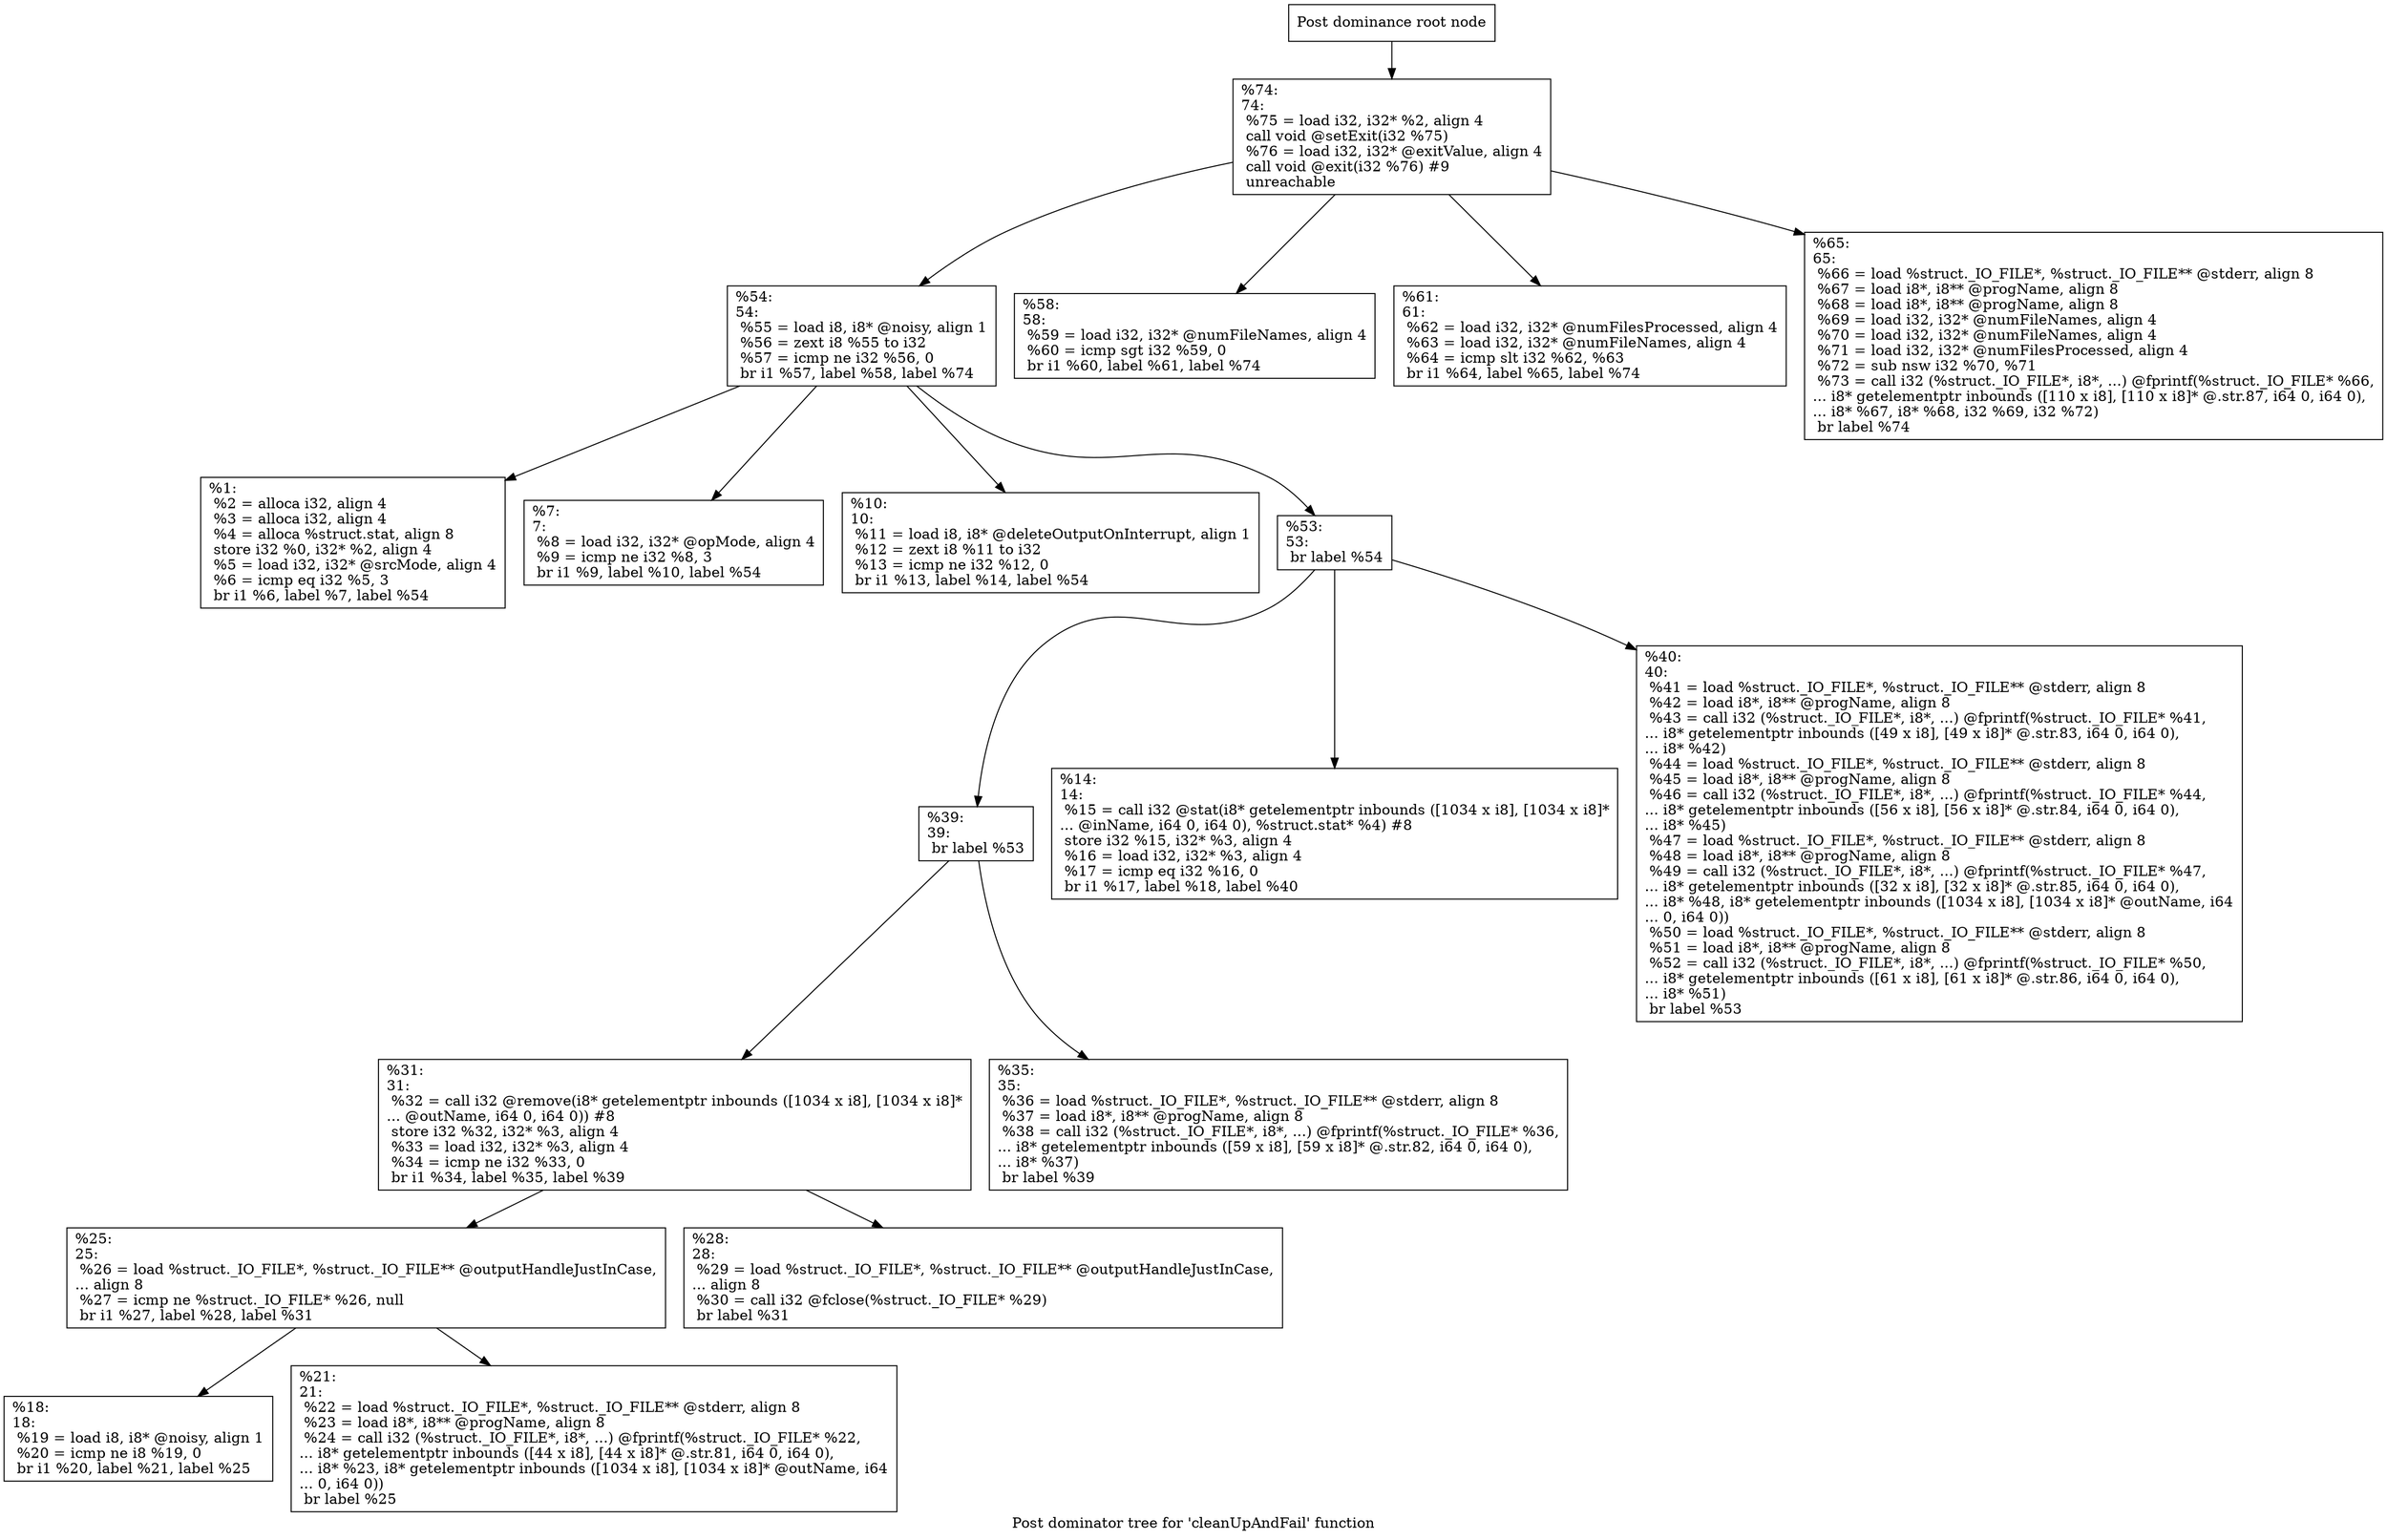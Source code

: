 digraph "Post dominator tree for 'cleanUpAndFail' function" {
	label="Post dominator tree for 'cleanUpAndFail' function";

	Node0x161d800 [shape=record,label="{Post dominance root node}"];
	Node0x161d800 -> Node0x161bc70;
	Node0x161bc70 [shape=record,label="{%74:\l74:                                               \l  %75 = load i32, i32* %2, align 4\l  call void @setExit(i32 %75)\l  %76 = load i32, i32* @exitValue, align 4\l  call void @exit(i32 %76) #9\l  unreachable\l}"];
	Node0x161bc70 -> Node0x1257e20;
	Node0x161bc70 -> Node0x138b0c0;
	Node0x161bc70 -> Node0x138ed90;
	Node0x161bc70 -> Node0x137fe50;
	Node0x1257e20 [shape=record,label="{%54:\l54:                                               \l  %55 = load i8, i8* @noisy, align 1\l  %56 = zext i8 %55 to i32\l  %57 = icmp ne i32 %56, 0\l  br i1 %57, label %58, label %74\l}"];
	Node0x1257e20 -> Node0x15f8700;
	Node0x1257e20 -> Node0x138f640;
	Node0x1257e20 -> Node0x15cc560;
	Node0x1257e20 -> Node0x152e260;
	Node0x15f8700 [shape=record,label="{%1:\l  %2 = alloca i32, align 4\l  %3 = alloca i32, align 4\l  %4 = alloca %struct.stat, align 8\l  store i32 %0, i32* %2, align 4\l  %5 = load i32, i32* @srcMode, align 4\l  %6 = icmp eq i32 %5, 3\l  br i1 %6, label %7, label %54\l}"];
	Node0x138f640 [shape=record,label="{%7:\l7:                                                \l  %8 = load i32, i32* @opMode, align 4\l  %9 = icmp ne i32 %8, 3\l  br i1 %9, label %10, label %54\l}"];
	Node0x15cc560 [shape=record,label="{%10:\l10:                                               \l  %11 = load i8, i8* @deleteOutputOnInterrupt, align 1\l  %12 = zext i8 %11 to i32\l  %13 = icmp ne i32 %12, 0\l  br i1 %13, label %14, label %54\l}"];
	Node0x152e260 [shape=record,label="{%53:\l53:                                               \l  br label %54\l}"];
	Node0x152e260 -> Node0x12cdff0;
	Node0x152e260 -> Node0x1540ac0;
	Node0x152e260 -> Node0x15937c0;
	Node0x12cdff0 [shape=record,label="{%39:\l39:                                               \l  br label %53\l}"];
	Node0x12cdff0 -> Node0x15ee820;
	Node0x12cdff0 -> Node0x12baba0;
	Node0x15ee820 [shape=record,label="{%31:\l31:                                               \l  %32 = call i32 @remove(i8* getelementptr inbounds ([1034 x i8], [1034 x i8]*\l... @outName, i64 0, i64 0)) #8\l  store i32 %32, i32* %3, align 4\l  %33 = load i32, i32* %3, align 4\l  %34 = icmp ne i32 %33, 0\l  br i1 %34, label %35, label %39\l}"];
	Node0x15ee820 -> Node0x12f98d0;
	Node0x15ee820 -> Node0x12f5470;
	Node0x12f98d0 [shape=record,label="{%25:\l25:                                               \l  %26 = load %struct._IO_FILE*, %struct._IO_FILE** @outputHandleJustInCase,\l... align 8\l  %27 = icmp ne %struct._IO_FILE* %26, null\l  br i1 %27, label %28, label %31\l}"];
	Node0x12f98d0 -> Node0x127d520;
	Node0x12f98d0 -> Node0x15577f0;
	Node0x127d520 [shape=record,label="{%18:\l18:                                               \l  %19 = load i8, i8* @noisy, align 1\l  %20 = icmp ne i8 %19, 0\l  br i1 %20, label %21, label %25\l}"];
	Node0x15577f0 [shape=record,label="{%21:\l21:                                               \l  %22 = load %struct._IO_FILE*, %struct._IO_FILE** @stderr, align 8\l  %23 = load i8*, i8** @progName, align 8\l  %24 = call i32 (%struct._IO_FILE*, i8*, ...) @fprintf(%struct._IO_FILE* %22,\l... i8* getelementptr inbounds ([44 x i8], [44 x i8]* @.str.81, i64 0, i64 0),\l... i8* %23, i8* getelementptr inbounds ([1034 x i8], [1034 x i8]* @outName, i64\l... 0, i64 0))\l  br label %25\l}"];
	Node0x12f5470 [shape=record,label="{%28:\l28:                                               \l  %29 = load %struct._IO_FILE*, %struct._IO_FILE** @outputHandleJustInCase,\l... align 8\l  %30 = call i32 @fclose(%struct._IO_FILE* %29)\l  br label %31\l}"];
	Node0x12baba0 [shape=record,label="{%35:\l35:                                               \l  %36 = load %struct._IO_FILE*, %struct._IO_FILE** @stderr, align 8\l  %37 = load i8*, i8** @progName, align 8\l  %38 = call i32 (%struct._IO_FILE*, i8*, ...) @fprintf(%struct._IO_FILE* %36,\l... i8* getelementptr inbounds ([59 x i8], [59 x i8]* @.str.82, i64 0, i64 0),\l... i8* %37)\l  br label %39\l}"];
	Node0x1540ac0 [shape=record,label="{%14:\l14:                                               \l  %15 = call i32 @stat(i8* getelementptr inbounds ([1034 x i8], [1034 x i8]*\l... @inName, i64 0, i64 0), %struct.stat* %4) #8\l  store i32 %15, i32* %3, align 4\l  %16 = load i32, i32* %3, align 4\l  %17 = icmp eq i32 %16, 0\l  br i1 %17, label %18, label %40\l}"];
	Node0x15937c0 [shape=record,label="{%40:\l40:                                               \l  %41 = load %struct._IO_FILE*, %struct._IO_FILE** @stderr, align 8\l  %42 = load i8*, i8** @progName, align 8\l  %43 = call i32 (%struct._IO_FILE*, i8*, ...) @fprintf(%struct._IO_FILE* %41,\l... i8* getelementptr inbounds ([49 x i8], [49 x i8]* @.str.83, i64 0, i64 0),\l... i8* %42)\l  %44 = load %struct._IO_FILE*, %struct._IO_FILE** @stderr, align 8\l  %45 = load i8*, i8** @progName, align 8\l  %46 = call i32 (%struct._IO_FILE*, i8*, ...) @fprintf(%struct._IO_FILE* %44,\l... i8* getelementptr inbounds ([56 x i8], [56 x i8]* @.str.84, i64 0, i64 0),\l... i8* %45)\l  %47 = load %struct._IO_FILE*, %struct._IO_FILE** @stderr, align 8\l  %48 = load i8*, i8** @progName, align 8\l  %49 = call i32 (%struct._IO_FILE*, i8*, ...) @fprintf(%struct._IO_FILE* %47,\l... i8* getelementptr inbounds ([32 x i8], [32 x i8]* @.str.85, i64 0, i64 0),\l... i8* %48, i8* getelementptr inbounds ([1034 x i8], [1034 x i8]* @outName, i64\l... 0, i64 0))\l  %50 = load %struct._IO_FILE*, %struct._IO_FILE** @stderr, align 8\l  %51 = load i8*, i8** @progName, align 8\l  %52 = call i32 (%struct._IO_FILE*, i8*, ...) @fprintf(%struct._IO_FILE* %50,\l... i8* getelementptr inbounds ([61 x i8], [61 x i8]* @.str.86, i64 0, i64 0),\l... i8* %51)\l  br label %53\l}"];
	Node0x138b0c0 [shape=record,label="{%58:\l58:                                               \l  %59 = load i32, i32* @numFileNames, align 4\l  %60 = icmp sgt i32 %59, 0\l  br i1 %60, label %61, label %74\l}"];
	Node0x138ed90 [shape=record,label="{%61:\l61:                                               \l  %62 = load i32, i32* @numFilesProcessed, align 4\l  %63 = load i32, i32* @numFileNames, align 4\l  %64 = icmp slt i32 %62, %63\l  br i1 %64, label %65, label %74\l}"];
	Node0x137fe50 [shape=record,label="{%65:\l65:                                               \l  %66 = load %struct._IO_FILE*, %struct._IO_FILE** @stderr, align 8\l  %67 = load i8*, i8** @progName, align 8\l  %68 = load i8*, i8** @progName, align 8\l  %69 = load i32, i32* @numFileNames, align 4\l  %70 = load i32, i32* @numFileNames, align 4\l  %71 = load i32, i32* @numFilesProcessed, align 4\l  %72 = sub nsw i32 %70, %71\l  %73 = call i32 (%struct._IO_FILE*, i8*, ...) @fprintf(%struct._IO_FILE* %66,\l... i8* getelementptr inbounds ([110 x i8], [110 x i8]* @.str.87, i64 0, i64 0),\l... i8* %67, i8* %68, i32 %69, i32 %72)\l  br label %74\l}"];
}
